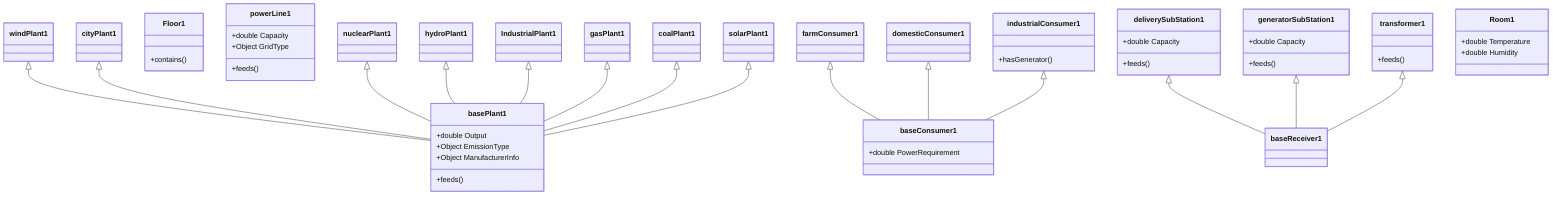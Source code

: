 classDiagram
    windPlant1 <|-- basePlant1
    farmConsumer1 <|-- baseConsumer1
    class Floor1{
    }
    class powerLine1{
    }
    domesticConsumer1 <|-- baseConsumer1
    cityPlant1 <|-- basePlant1
    industrialConsumer1 <|-- baseConsumer1
    nuclearPlant1 <|-- basePlant1
    deliverySubStation1 <|-- baseReceiver1
    generatorSubStation1 <|-- baseReceiver1
    hydroPlant1 <|-- basePlant1
    IndustrialPlant1 <|-- basePlant1
    class basePlant1{
    }
    gasPlant1 <|-- basePlant1
    class baseReceiver1{
    }
    coalPlant1 <|-- basePlant1
    transformer1 <|-- baseReceiver1
    class baseConsumer1{
    }
    solarPlant1 <|-- basePlant1
    class Room1{
    }
    Floor1 : +contains()
    powerLine1 : +double Capacity
    powerLine1 : +feeds()
    powerLine1 : +Object GridType
    industrialConsumer1 : +hasGenerator()
    deliverySubStation1 : +double Capacity
    deliverySubStation1 : +feeds()
    generatorSubStation1 : +double Capacity
    generatorSubStation1 : +feeds()
    basePlant1 : +double Output
    basePlant1 : +feeds()
    basePlant1 : +Object EmissionType
    basePlant1 : +Object ManufacturerInfo
    transformer1 : +feeds()
    baseConsumer1 : +double PowerRequirement
    Room1 : +double Temperature
    Room1 : +double Humidity